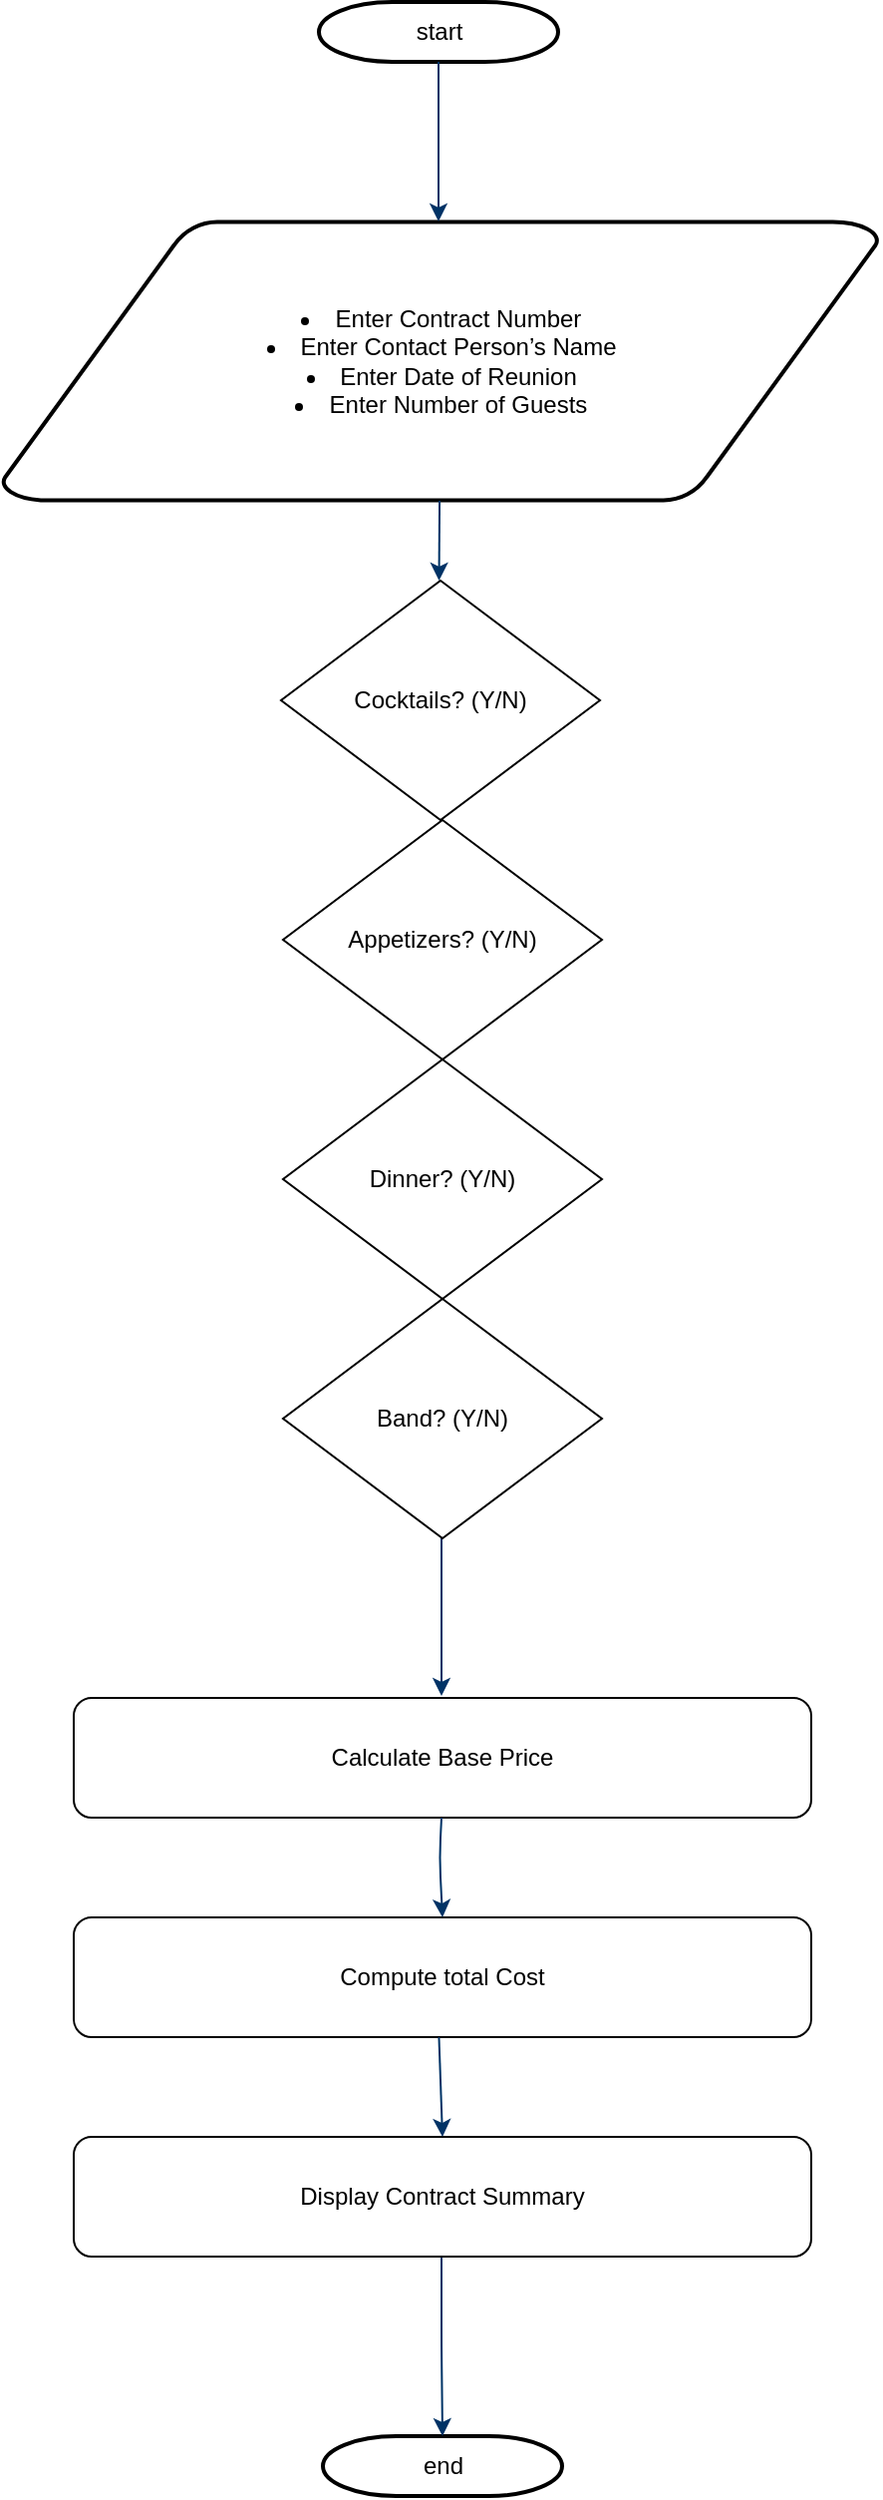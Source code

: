 <mxfile version="26.0.11">
  <diagram id="6a731a19-8d31-9384-78a2-239565b7b9f0" name="Page-1">
    <mxGraphModel dx="1120" dy="1287" grid="1" gridSize="10" guides="1" tooltips="1" connect="1" arrows="1" fold="1" page="1" pageScale="1" pageWidth="1169" pageHeight="827" background="none" math="0" shadow="0">
      <root>
        <mxCell id="0" />
        <mxCell id="1" parent="0" />
        <mxCell id="2" value="start" style="shape=mxgraph.flowchart.terminator;strokeWidth=2;gradientColor=none;gradientDirection=north;fontStyle=0;html=1;" parent="1" vertex="1">
          <mxGeometry x="260" y="-40" width="120" height="30" as="geometry" />
        </mxCell>
        <mxCell id="3" value="&lt;li&gt;Enter Contract Number&lt;/li&gt;&lt;li&gt;Enter Contact Person’s Name&lt;/li&gt;&lt;li&gt;Enter Date of Reunion&lt;/li&gt;&lt;li&gt;Enter Number of Guests&lt;/li&gt;" style="shape=mxgraph.flowchart.data;strokeWidth=2;gradientColor=none;gradientDirection=north;fontStyle=0;html=1;align=center;" parent="1" vertex="1">
          <mxGeometry x="101" y="70" width="440" height="140" as="geometry" />
        </mxCell>
        <mxCell id="7" style="fontStyle=1;strokeColor=#003366;strokeWidth=1;html=1;" parent="1" source="2" edge="1">
          <mxGeometry relative="1" as="geometry">
            <mxPoint x="320" y="70" as="targetPoint" />
          </mxGeometry>
        </mxCell>
        <mxCell id="8" style="fontStyle=1;strokeColor=#003366;strokeWidth=1;html=1;" parent="1" source="3" edge="1">
          <mxGeometry relative="1" as="geometry">
            <mxPoint x="320.267" y="250" as="targetPoint" />
          </mxGeometry>
        </mxCell>
        <mxCell id="25" value="" style="edgeStyle=elbowEdgeStyle;elbow=horizontal;exitX=0.5;exitY=0.9;exitPerimeter=0;fontStyle=1;strokeColor=#003366;strokeWidth=1;html=1;" parent="1" edge="1">
          <mxGeometry width="100" height="100" as="geometry">
            <mxPoint x="321.5" y="730" as="sourcePoint" />
            <mxPoint x="321.5" y="809" as="targetPoint" />
          </mxGeometry>
        </mxCell>
        <mxCell id="40" value="end" style="shape=mxgraph.flowchart.terminator;strokeWidth=2;gradientColor=none;gradientDirection=north;fontStyle=0;html=1;" parent="1" vertex="1">
          <mxGeometry x="262" y="1180" width="120" height="30" as="geometry" />
        </mxCell>
        <mxCell id="43" value="" style="edgeStyle=elbowEdgeStyle;elbow=vertical;exitX=0.5;exitY=1;exitPerimeter=0;fontStyle=1;strokeColor=#003366;strokeWidth=1;html=1;" parent="1" edge="1">
          <mxGeometry width="100" height="100" as="geometry">
            <mxPoint x="321.5" y="1090" as="sourcePoint" />
            <mxPoint x="322" y="1180" as="targetPoint" />
          </mxGeometry>
        </mxCell>
        <mxCell id="f02JjPCerr3R4mKzdLAS-54" value="Cocktails? (Y/N)" style="rhombus;whiteSpace=wrap;html=1;" vertex="1" parent="1">
          <mxGeometry x="241" y="250" width="160" height="120" as="geometry" />
        </mxCell>
        <mxCell id="f02JjPCerr3R4mKzdLAS-55" value="Appetizers? (Y/N)" style="rhombus;whiteSpace=wrap;html=1;" vertex="1" parent="1">
          <mxGeometry x="242" y="370" width="160" height="120" as="geometry" />
        </mxCell>
        <mxCell id="f02JjPCerr3R4mKzdLAS-62" value="Dinner? (Y/N)" style="rhombus;whiteSpace=wrap;html=1;" vertex="1" parent="1">
          <mxGeometry x="242" y="490" width="160" height="120" as="geometry" />
        </mxCell>
        <mxCell id="f02JjPCerr3R4mKzdLAS-63" value="Band? (Y/N)" style="rhombus;whiteSpace=wrap;html=1;" vertex="1" parent="1">
          <mxGeometry x="242" y="610" width="160" height="120" as="geometry" />
        </mxCell>
        <mxCell id="f02JjPCerr3R4mKzdLAS-64" value="Calculate Base Price" style="rounded=1;whiteSpace=wrap;html=1;" vertex="1" parent="1">
          <mxGeometry x="137" y="810" width="370" height="60" as="geometry" />
        </mxCell>
        <mxCell id="f02JjPCerr3R4mKzdLAS-65" value="Compute total Cost" style="rounded=1;whiteSpace=wrap;html=1;" vertex="1" parent="1">
          <mxGeometry x="137" y="920" width="370" height="60" as="geometry" />
        </mxCell>
        <mxCell id="f02JjPCerr3R4mKzdLAS-66" value="Display Contract Summary" style="rounded=1;whiteSpace=wrap;html=1;" vertex="1" parent="1">
          <mxGeometry x="137" y="1030" width="370" height="60" as="geometry" />
        </mxCell>
        <mxCell id="f02JjPCerr3R4mKzdLAS-67" style="fontStyle=1;strokeColor=#003366;strokeWidth=1;html=1;entryX=0.5;entryY=0;entryDx=0;entryDy=0;" edge="1" parent="1" target="f02JjPCerr3R4mKzdLAS-65">
          <mxGeometry relative="1" as="geometry">
            <mxPoint x="320.767" y="910" as="targetPoint" />
            <mxPoint x="321.5" y="870" as="sourcePoint" />
            <Array as="points">
              <mxPoint x="320.5" y="890" />
            </Array>
          </mxGeometry>
        </mxCell>
        <mxCell id="f02JjPCerr3R4mKzdLAS-68" style="fontStyle=1;strokeColor=#003366;strokeWidth=1;html=1;entryX=0.5;entryY=0;entryDx=0;entryDy=0;" edge="1" parent="1" target="f02JjPCerr3R4mKzdLAS-66">
          <mxGeometry relative="1" as="geometry">
            <mxPoint x="319.497" y="1020" as="targetPoint" />
            <mxPoint x="320.23" y="980" as="sourcePoint" />
          </mxGeometry>
        </mxCell>
      </root>
    </mxGraphModel>
  </diagram>
</mxfile>
